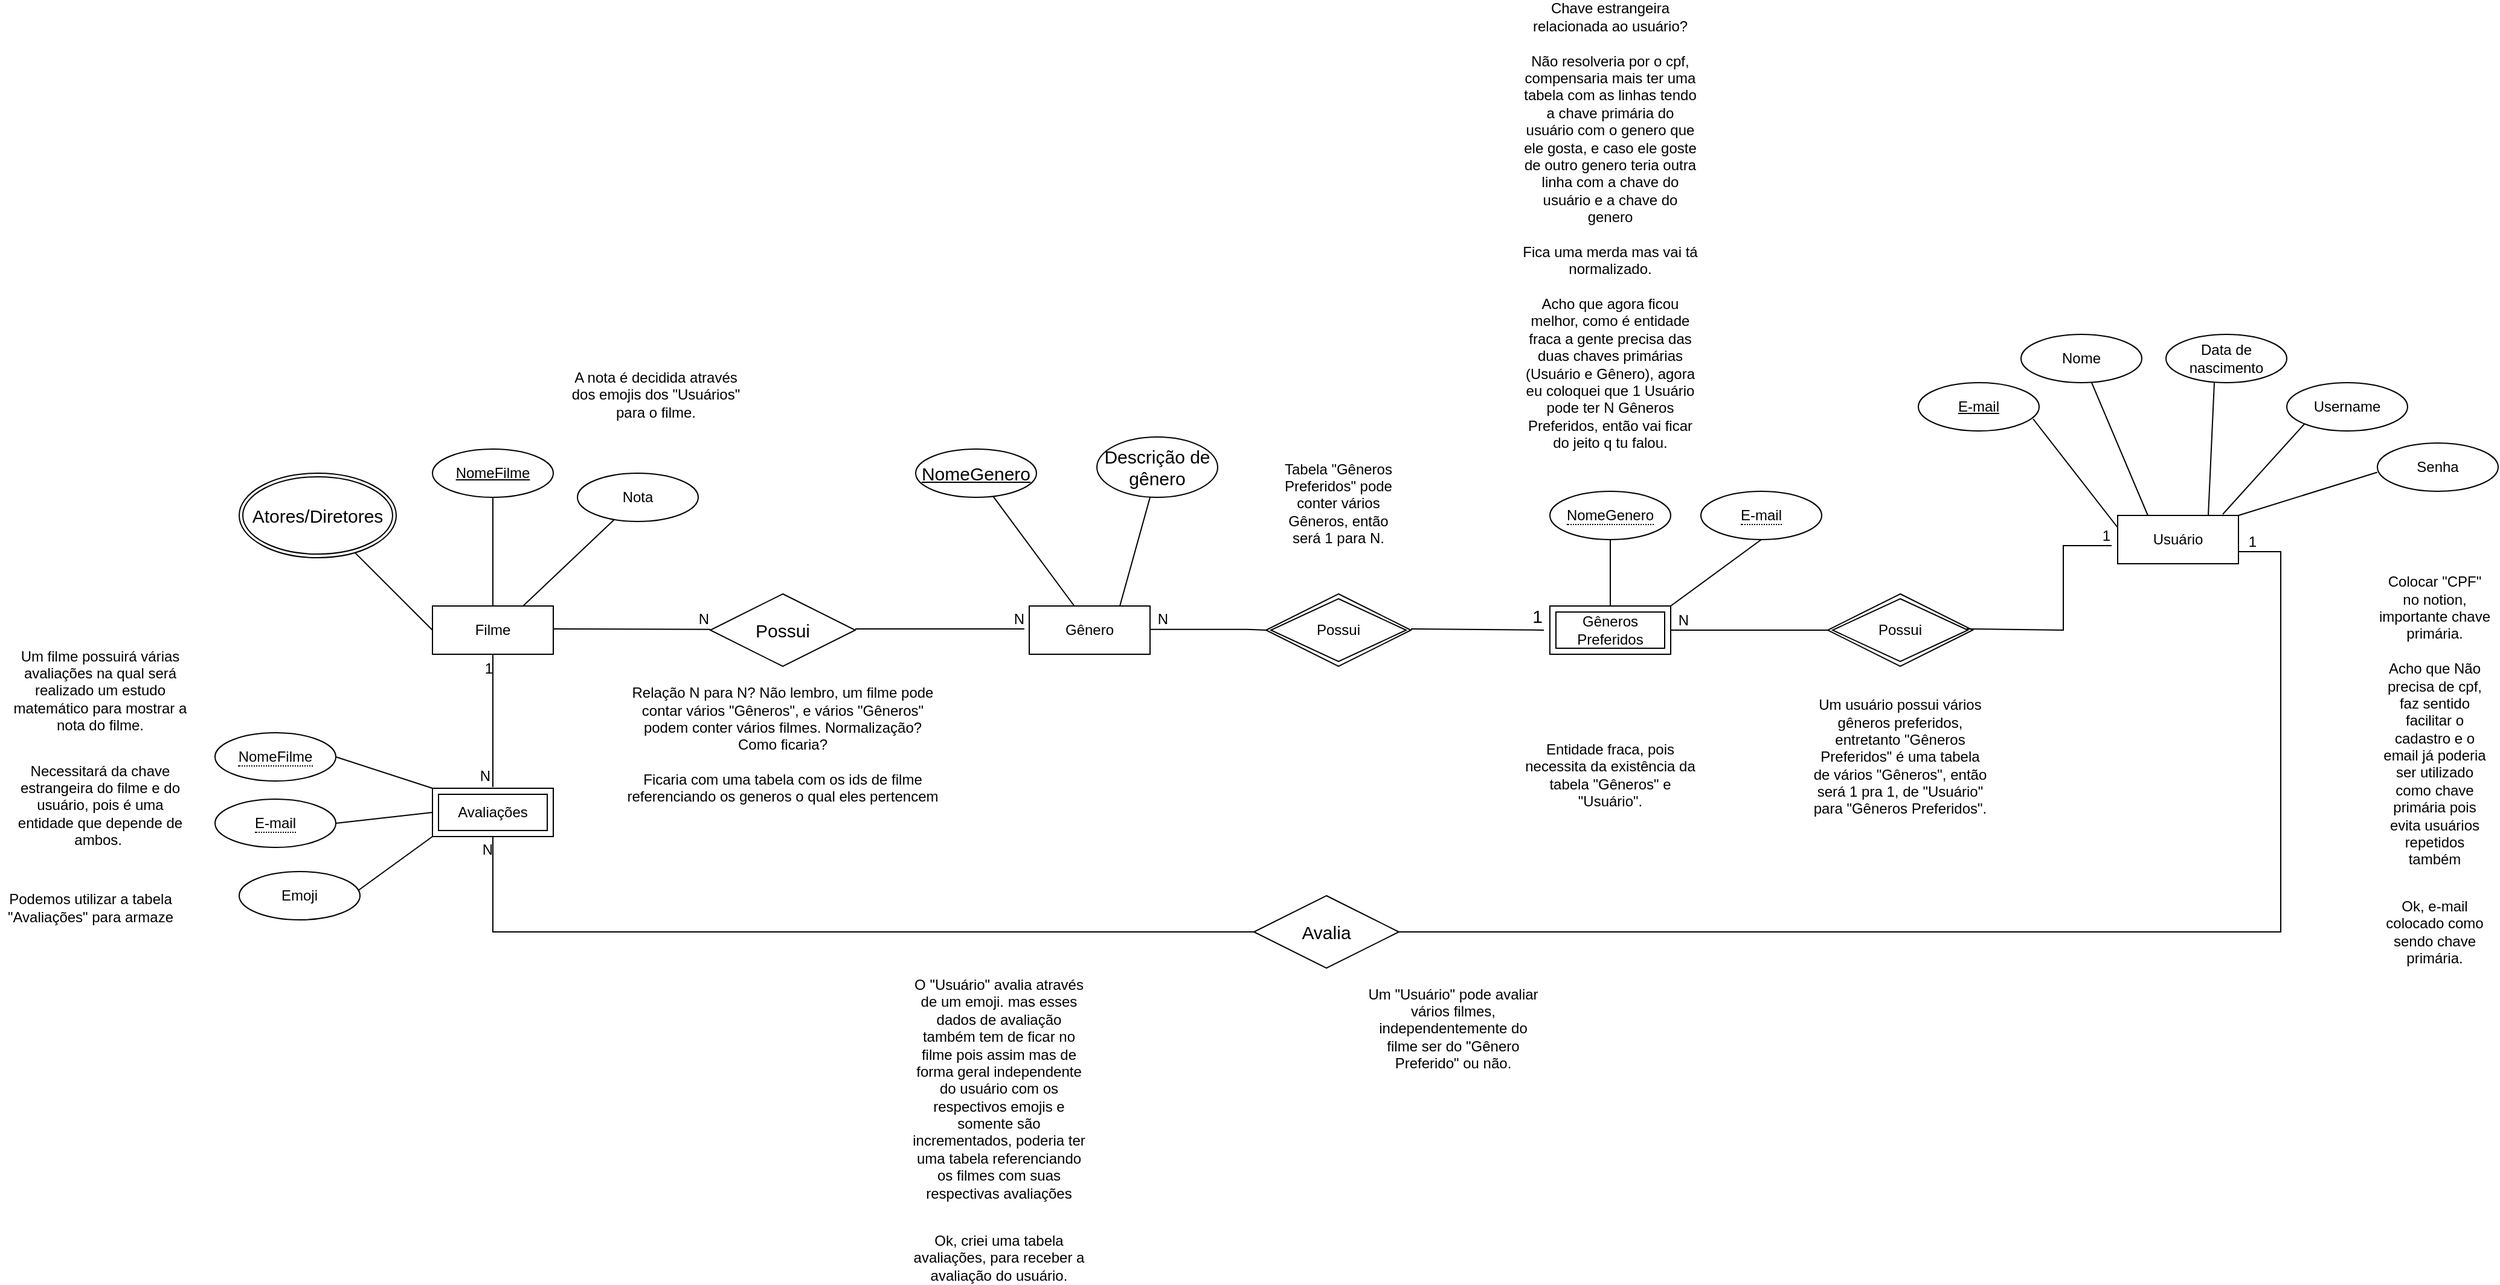 <mxfile version="13.7.9" type="github">
  <diagram id="0xa6XQxd06VCzED5pH2x" name="Page-1">
    <mxGraphModel dx="1865" dy="1749" grid="1" gridSize="10" guides="1" tooltips="1" connect="1" arrows="1" fold="1" page="1" pageScale="1" pageWidth="827" pageHeight="1169" math="0" shadow="0">
      <root>
        <mxCell id="0" />
        <mxCell id="1" parent="0" />
        <mxCell id="W5c56srnWiqUfJg9jJK2-87" value="Filme" style="whiteSpace=wrap;html=1;align=center;" parent="1" vertex="1">
          <mxGeometry x="-130" y="160" width="100" height="40" as="geometry" />
        </mxCell>
        <mxCell id="W5c56srnWiqUfJg9jJK2-88" value="Usuário" style="whiteSpace=wrap;html=1;align=center;" parent="1" vertex="1">
          <mxGeometry x="1265" y="85" width="100" height="40" as="geometry" />
        </mxCell>
        <mxCell id="W5c56srnWiqUfJg9jJK2-89" value="Gênero" style="whiteSpace=wrap;html=1;align=center;" parent="1" vertex="1">
          <mxGeometry x="364" y="160" width="100" height="40" as="geometry" />
        </mxCell>
        <mxCell id="W5c56srnWiqUfJg9jJK2-91" value="Tabela &quot;Gêneros Preferidos&quot; pode conter vários Gêneros, então será 1 para N." style="text;html=1;strokeColor=none;fillColor=none;align=center;verticalAlign=middle;whiteSpace=wrap;rounded=0;" parent="1" vertex="1">
          <mxGeometry x="570" y="65" width="100" height="20" as="geometry" />
        </mxCell>
        <mxCell id="W5c56srnWiqUfJg9jJK2-93" style="edgeStyle=orthogonalEdgeStyle;rounded=0;orthogonalLoop=1;jettySize=auto;html=1;exitX=0.5;exitY=1;exitDx=0;exitDy=0;" parent="1" edge="1">
          <mxGeometry relative="1" as="geometry">
            <mxPoint x="80" y="110" as="sourcePoint" />
            <mxPoint x="80" y="110" as="targetPoint" />
          </mxGeometry>
        </mxCell>
        <mxCell id="W5c56srnWiqUfJg9jJK2-95" value="Nome" style="ellipse;whiteSpace=wrap;html=1;align=center;" parent="1" vertex="1">
          <mxGeometry x="1185" y="-65" width="100" height="40" as="geometry" />
        </mxCell>
        <mxCell id="W5c56srnWiqUfJg9jJK2-96" value="Data de nascimento" style="ellipse;whiteSpace=wrap;html=1;align=center;" parent="1" vertex="1">
          <mxGeometry x="1305" y="-65" width="100" height="40" as="geometry" />
        </mxCell>
        <mxCell id="W5c56srnWiqUfJg9jJK2-97" value="Username" style="ellipse;whiteSpace=wrap;html=1;align=center;" parent="1" vertex="1">
          <mxGeometry x="1405" y="-25" width="100" height="40" as="geometry" />
        </mxCell>
        <mxCell id="W5c56srnWiqUfJg9jJK2-100" value="Senha" style="ellipse;whiteSpace=wrap;html=1;align=center;" parent="1" vertex="1">
          <mxGeometry x="1480" y="25" width="100" height="40" as="geometry" />
        </mxCell>
        <mxCell id="W5c56srnWiqUfJg9jJK2-105" style="edgeStyle=orthogonalEdgeStyle;rounded=0;orthogonalLoop=1;jettySize=auto;html=1;exitX=0.5;exitY=1;exitDx=0;exitDy=0;" parent="1" source="W5c56srnWiqUfJg9jJK2-96" target="W5c56srnWiqUfJg9jJK2-96" edge="1">
          <mxGeometry relative="1" as="geometry" />
        </mxCell>
        <mxCell id="W5c56srnWiqUfJg9jJK2-106" value="" style="endArrow=none;html=1;rounded=0;exitX=1;exitY=0.5;exitDx=0;exitDy=0;entryX=0;entryY=0.25;entryDx=0;entryDy=0;" parent="1" target="W5c56srnWiqUfJg9jJK2-88" edge="1">
          <mxGeometry relative="1" as="geometry">
            <mxPoint x="1195" y="5" as="sourcePoint" />
            <mxPoint x="1315" y="65" as="targetPoint" />
          </mxGeometry>
        </mxCell>
        <mxCell id="W5c56srnWiqUfJg9jJK2-107" value="" style="endArrow=none;html=1;rounded=0;entryX=0.25;entryY=0;entryDx=0;entryDy=0;" parent="1" source="W5c56srnWiqUfJg9jJK2-95" target="W5c56srnWiqUfJg9jJK2-88" edge="1">
          <mxGeometry relative="1" as="geometry">
            <mxPoint x="1185" y="5" as="sourcePoint" />
            <mxPoint x="1285" y="55" as="targetPoint" />
          </mxGeometry>
        </mxCell>
        <mxCell id="W5c56srnWiqUfJg9jJK2-109" value="" style="endArrow=none;html=1;rounded=0;exitX=1;exitY=0.5;exitDx=0;exitDy=0;entryX=0.75;entryY=0;entryDx=0;entryDy=0;" parent="1" target="W5c56srnWiqUfJg9jJK2-88" edge="1">
          <mxGeometry relative="1" as="geometry">
            <mxPoint x="1345" y="-25" as="sourcePoint" />
            <mxPoint x="1445" y="25" as="targetPoint" />
          </mxGeometry>
        </mxCell>
        <mxCell id="W5c56srnWiqUfJg9jJK2-111" value="" style="endArrow=none;html=1;rounded=0;exitX=1;exitY=0;exitDx=0;exitDy=0;entryX=0;entryY=1;entryDx=0;entryDy=0;" parent="1" source="W5c56srnWiqUfJg9jJK2-88" edge="1">
          <mxGeometry relative="1" as="geometry">
            <mxPoint x="1365" y="35" as="sourcePoint" />
            <mxPoint x="1479.883" y="49.237" as="targetPoint" />
          </mxGeometry>
        </mxCell>
        <mxCell id="W5c56srnWiqUfJg9jJK2-112" value="" style="endArrow=none;html=1;rounded=0;entryX=0;entryY=1;entryDx=0;entryDy=0;exitX=0.87;exitY=-0.025;exitDx=0;exitDy=0;exitPerimeter=0;" parent="1" source="W5c56srnWiqUfJg9jJK2-88" target="W5c56srnWiqUfJg9jJK2-97" edge="1">
          <mxGeometry relative="1" as="geometry">
            <mxPoint x="1335" y="10" as="sourcePoint" />
            <mxPoint x="1435" y="60" as="targetPoint" />
            <Array as="points" />
          </mxGeometry>
        </mxCell>
        <mxCell id="W5c56srnWiqUfJg9jJK2-116" value="" style="edgeStyle=entityRelationEdgeStyle;fontSize=12;html=1;endArrow=ERoneToMany;startArrow=ERmandOne;targetPerimeterSpacing=0;sketch=0;rounded=0;strokeColor=none;" parent="1" edge="1">
          <mxGeometry width="100" height="100" relative="1" as="geometry">
            <mxPoint x="855" y="225" as="sourcePoint" />
            <mxPoint x="805" y="425" as="targetPoint" />
          </mxGeometry>
        </mxCell>
        <mxCell id="W5c56srnWiqUfJg9jJK2-118" value="Um usuário possui vários gêneros preferidos, entretanto &quot;Gêneros Preferidos&quot; é uma tabela de vários &quot;Gêneros&quot;, então será 1 pra 1, de &quot;Usuário&quot; para &quot;Gêneros Preferidos&quot;." style="text;html=1;strokeColor=none;fillColor=none;align=center;verticalAlign=middle;whiteSpace=wrap;rounded=0;" parent="1" vertex="1">
          <mxGeometry x="1010" y="275" width="150" height="20" as="geometry" />
        </mxCell>
        <mxCell id="W5c56srnWiqUfJg9jJK2-125" value="Nota" style="ellipse;whiteSpace=wrap;html=1;align=center;" parent="1" vertex="1">
          <mxGeometry x="-10" y="50" width="100" height="40" as="geometry" />
        </mxCell>
        <mxCell id="W5c56srnWiqUfJg9jJK2-128" value="NomeFilme" style="ellipse;whiteSpace=wrap;html=1;align=center;fontStyle=4;" parent="1" vertex="1">
          <mxGeometry x="-130" y="30" width="100" height="40" as="geometry" />
        </mxCell>
        <mxCell id="W5c56srnWiqUfJg9jJK2-129" value="" style="endArrow=none;html=1;rounded=0;strokeColor=#000000;exitX=0.5;exitY=1;exitDx=0;exitDy=0;" parent="1" source="W5c56srnWiqUfJg9jJK2-128" target="W5c56srnWiqUfJg9jJK2-87" edge="1">
          <mxGeometry relative="1" as="geometry">
            <mxPoint x="-210" y="120" as="sourcePoint" />
            <mxPoint x="-50" y="120" as="targetPoint" />
          </mxGeometry>
        </mxCell>
        <mxCell id="W5c56srnWiqUfJg9jJK2-130" value="" style="endArrow=none;html=1;rounded=0;strokeColor=#000000;entryX=0.75;entryY=0;entryDx=0;entryDy=0;" parent="1" source="W5c56srnWiqUfJg9jJK2-125" target="W5c56srnWiqUfJg9jJK2-87" edge="1">
          <mxGeometry relative="1" as="geometry">
            <mxPoint x="-140" y="100" as="sourcePoint" />
            <mxPoint x="-85.556" y="170" as="targetPoint" />
            <Array as="points" />
          </mxGeometry>
        </mxCell>
        <mxCell id="W5c56srnWiqUfJg9jJK2-137" value="Gêneros Preferidos" style="shape=ext;margin=3;double=1;whiteSpace=wrap;html=1;align=center;" parent="1" vertex="1">
          <mxGeometry x="795" y="160" width="100" height="40" as="geometry" />
        </mxCell>
        <mxCell id="W5c56srnWiqUfJg9jJK2-138" value="Entidade fraca, pois necessita da existência da tabela &quot;Gêneros&quot; e &quot;Usuário&quot;." style="text;html=1;strokeColor=none;fillColor=none;align=center;verticalAlign=middle;whiteSpace=wrap;rounded=0;" parent="1" vertex="1">
          <mxGeometry x="770" y="285" width="150" height="30" as="geometry" />
        </mxCell>
        <mxCell id="W5c56srnWiqUfJg9jJK2-139" style="edgeStyle=orthogonalEdgeStyle;rounded=0;sketch=0;jumpStyle=none;orthogonalLoop=1;jettySize=auto;html=1;exitX=0.5;exitY=1;exitDx=0;exitDy=0;startArrow=ERoneToMany;startFill=0;targetPerimeterSpacing=0;strokeColor=#000000;" parent="1" edge="1">
          <mxGeometry relative="1" as="geometry">
            <mxPoint x="1020" y="355" as="sourcePoint" />
            <mxPoint x="1020" y="355" as="targetPoint" />
          </mxGeometry>
        </mxCell>
        <mxCell id="W5c56srnWiqUfJg9jJK2-145" value="Possui" style="shape=rhombus;double=1;perimeter=rhombusPerimeter;whiteSpace=wrap;html=1;align=center;" parent="1" vertex="1">
          <mxGeometry x="1025" y="150" width="120" height="60" as="geometry" />
        </mxCell>
        <mxCell id="W5c56srnWiqUfJg9jJK2-147" value="&lt;span style=&quot;border-bottom: 1px dotted&quot;&gt;E-mail&lt;/span&gt;" style="ellipse;whiteSpace=wrap;html=1;align=center;" parent="1" vertex="1">
          <mxGeometry x="920" y="65" width="100" height="40" as="geometry" />
        </mxCell>
        <mxCell id="W5c56srnWiqUfJg9jJK2-148" value="" style="endArrow=none;html=1;rounded=0;strokeColor=#000000;strokeWidth=1;entryX=1;entryY=0;entryDx=0;entryDy=0;exitX=0.5;exitY=1;exitDx=0;exitDy=0;" parent="1" source="W5c56srnWiqUfJg9jJK2-147" target="W5c56srnWiqUfJg9jJK2-137" edge="1">
          <mxGeometry relative="1" as="geometry">
            <mxPoint x="795" y="90" as="sourcePoint" />
            <mxPoint x="955" y="90" as="targetPoint" />
          </mxGeometry>
        </mxCell>
        <mxCell id="W5c56srnWiqUfJg9jJK2-149" value="Chave estrangeira relacionada ao usuário?&lt;br&gt;&lt;br&gt;Não resolveria por o cpf, compensaria mais ter uma tabela com as linhas tendo a chave primária do usuário com o genero que ele gosta, e caso ele goste de outro genero teria outra linha com a chave do usuário e a chave do genero&lt;br&gt;&lt;br&gt;Fica uma merda mas vai tá normalizado.&lt;br&gt;&lt;br&gt;Acho que agora ficou melhor, como é entidade fraca a gente precisa das duas chaves primárias (Usuário e Gênero), agora eu coloquei que 1 Usuário pode ter N Gêneros Preferidos, então vai ficar do jeito q tu falou." style="text;html=1;strokeColor=none;fillColor=none;align=center;verticalAlign=middle;whiteSpace=wrap;rounded=0;" parent="1" vertex="1">
          <mxGeometry x="770" y="-170" width="150" height="30" as="geometry" />
        </mxCell>
        <mxCell id="W5c56srnWiqUfJg9jJK2-150" value="Possui" style="shape=rhombus;double=1;perimeter=rhombusPerimeter;whiteSpace=wrap;html=1;align=center;" parent="1" vertex="1">
          <mxGeometry x="560" y="150" width="120" height="60" as="geometry" />
        </mxCell>
        <mxCell id="W5c56srnWiqUfJg9jJK2-151" value="" style="endArrow=none;html=1;rounded=0;strokeColor=#000000;strokeWidth=1;" parent="1" edge="1">
          <mxGeometry relative="1" as="geometry">
            <mxPoint x="680" y="179" as="sourcePoint" />
            <mxPoint x="790" y="180" as="targetPoint" />
          </mxGeometry>
        </mxCell>
        <mxCell id="W5c56srnWiqUfJg9jJK2-152" value="1" style="resizable=0;html=1;align=right;verticalAlign=bottom;fontSize=15;" parent="W5c56srnWiqUfJg9jJK2-151" connectable="0" vertex="1">
          <mxGeometry x="1" relative="1" as="geometry">
            <mxPoint as="offset" />
          </mxGeometry>
        </mxCell>
        <mxCell id="W5c56srnWiqUfJg9jJK2-153" value="" style="endArrow=none;html=1;rounded=0;strokeColor=#000000;strokeWidth=1;entryX=0;entryY=0.5;entryDx=0;entryDy=0;" parent="1" target="W5c56srnWiqUfJg9jJK2-150" edge="1">
          <mxGeometry relative="1" as="geometry">
            <mxPoint x="464" y="179.33" as="sourcePoint" />
            <mxPoint x="550" y="179" as="targetPoint" />
            <Array as="points">
              <mxPoint x="544" y="179.33" />
            </Array>
          </mxGeometry>
        </mxCell>
        <mxCell id="W5c56srnWiqUfJg9jJK2-154" value="N" style="resizable=0;html=1;align=right;verticalAlign=bottom;" parent="W5c56srnWiqUfJg9jJK2-153" connectable="0" vertex="1">
          <mxGeometry x="1" relative="1" as="geometry">
            <mxPoint x="-79.99" as="offset" />
          </mxGeometry>
        </mxCell>
        <mxCell id="W5c56srnWiqUfJg9jJK2-156" value="" style="endArrow=none;html=1;rounded=0;strokeColor=#000000;strokeWidth=1;entryX=0;entryY=0.5;entryDx=0;entryDy=0;exitX=1;exitY=0.5;exitDx=0;exitDy=0;" parent="1" source="W5c56srnWiqUfJg9jJK2-137" target="W5c56srnWiqUfJg9jJK2-145" edge="1">
          <mxGeometry relative="1" as="geometry">
            <mxPoint x="860" y="195" as="sourcePoint" />
            <mxPoint x="1020" y="195" as="targetPoint" />
          </mxGeometry>
        </mxCell>
        <mxCell id="W5c56srnWiqUfJg9jJK2-157" value="N" style="resizable=0;html=1;align=right;verticalAlign=bottom;" parent="W5c56srnWiqUfJg9jJK2-156" connectable="0" vertex="1">
          <mxGeometry x="1" relative="1" as="geometry">
            <mxPoint x="-115" as="offset" />
          </mxGeometry>
        </mxCell>
        <mxCell id="W5c56srnWiqUfJg9jJK2-158" value="" style="endArrow=none;html=1;rounded=0;strokeColor=#000000;strokeWidth=1;" parent="1" edge="1">
          <mxGeometry relative="1" as="geometry">
            <mxPoint x="1140" y="179" as="sourcePoint" />
            <mxPoint x="1260" y="110" as="targetPoint" />
            <Array as="points">
              <mxPoint x="1220" y="180" />
              <mxPoint x="1220" y="110" />
            </Array>
          </mxGeometry>
        </mxCell>
        <mxCell id="W5c56srnWiqUfJg9jJK2-159" value="1" style="resizable=0;html=1;align=right;verticalAlign=bottom;" parent="W5c56srnWiqUfJg9jJK2-158" connectable="0" vertex="1">
          <mxGeometry x="1" relative="1" as="geometry" />
        </mxCell>
        <mxCell id="W5c56srnWiqUfJg9jJK2-160" value="Possui" style="shape=rhombus;perimeter=rhombusPerimeter;whiteSpace=wrap;html=1;align=center;fontSize=15;" parent="1" vertex="1">
          <mxGeometry x="100" y="150" width="120" height="60" as="geometry" />
        </mxCell>
        <mxCell id="W5c56srnWiqUfJg9jJK2-161" value="" style="endArrow=none;html=1;rounded=0;strokeColor=#000000;strokeWidth=1;fontSize=15;" parent="1" edge="1">
          <mxGeometry relative="1" as="geometry">
            <mxPoint x="220" y="179" as="sourcePoint" />
            <mxPoint x="360" y="179" as="targetPoint" />
          </mxGeometry>
        </mxCell>
        <mxCell id="W5c56srnWiqUfJg9jJK2-162" value="N" style="resizable=0;html=1;align=right;verticalAlign=bottom;" parent="W5c56srnWiqUfJg9jJK2-161" connectable="0" vertex="1">
          <mxGeometry x="1" relative="1" as="geometry" />
        </mxCell>
        <mxCell id="W5c56srnWiqUfJg9jJK2-163" value="" style="endArrow=none;html=1;rounded=0;strokeColor=#000000;strokeWidth=1;fontSize=15;" parent="1" edge="1">
          <mxGeometry relative="1" as="geometry">
            <mxPoint x="-30" y="179" as="sourcePoint" />
            <mxPoint x="100" y="179.33" as="targetPoint" />
          </mxGeometry>
        </mxCell>
        <mxCell id="W5c56srnWiqUfJg9jJK2-164" value="N" style="resizable=0;html=1;align=right;verticalAlign=bottom;" parent="W5c56srnWiqUfJg9jJK2-163" connectable="0" vertex="1">
          <mxGeometry x="1" relative="1" as="geometry" />
        </mxCell>
        <mxCell id="W5c56srnWiqUfJg9jJK2-165" value="Relação N para N? Não lembro, um filme pode contar vários &quot;Gêneros&quot;, e vários &quot;Gêneros&quot; podem conter vários filmes. Normalização? Como ficaria?&lt;br&gt;&lt;br&gt;Ficaria com uma tabela com os ids de filme referenciando os generos o qual eles pertencem" style="text;html=1;strokeColor=none;fillColor=none;align=center;verticalAlign=middle;whiteSpace=wrap;rounded=0;" parent="1" vertex="1">
          <mxGeometry x="30" y="265" width="260" height="20" as="geometry" />
        </mxCell>
        <mxCell id="W5c56srnWiqUfJg9jJK2-168" value="Colocar &quot;CPF&quot; no notion, importante chave primária.&lt;br&gt;&lt;br&gt;Acho que Não precisa de cpf, faz sentido facilitar o cadastro e o email já poderia ser utilizado como chave primária pois evita usuários repetidos também&lt;br&gt;" style="text;html=1;strokeColor=none;fillColor=none;align=center;verticalAlign=middle;whiteSpace=wrap;rounded=0;" parent="1" vertex="1">
          <mxGeometry x="1480" y="245" width="95" height="20" as="geometry" />
        </mxCell>
        <mxCell id="W5c56srnWiqUfJg9jJK2-169" value="NomeGenero" style="ellipse;whiteSpace=wrap;html=1;align=center;fontStyle=4;fontSize=15;" parent="1" vertex="1">
          <mxGeometry x="270" y="30" width="100" height="40" as="geometry" />
        </mxCell>
        <mxCell id="W5c56srnWiqUfJg9jJK2-170" value="Descrição de gênero" style="ellipse;whiteSpace=wrap;html=1;align=center;fontSize=15;" parent="1" vertex="1">
          <mxGeometry x="420" y="20" width="100" height="50" as="geometry" />
        </mxCell>
        <mxCell id="W5c56srnWiqUfJg9jJK2-172" value="" style="endArrow=none;html=1;rounded=0;strokeColor=#000000;strokeWidth=1;fontSize=15;entryX=0.373;entryY=0;entryDx=0;entryDy=0;entryPerimeter=0;" parent="1" source="W5c56srnWiqUfJg9jJK2-169" target="W5c56srnWiqUfJg9jJK2-89" edge="1">
          <mxGeometry relative="1" as="geometry">
            <mxPoint x="100" as="sourcePoint" />
            <mxPoint x="260" as="targetPoint" />
          </mxGeometry>
        </mxCell>
        <mxCell id="W5c56srnWiqUfJg9jJK2-173" value="" style="endArrow=none;html=1;rounded=0;strokeColor=#000000;strokeWidth=1;fontSize=15;entryX=0.75;entryY=0;entryDx=0;entryDy=0;" parent="1" target="W5c56srnWiqUfJg9jJK2-89" edge="1">
          <mxGeometry relative="1" as="geometry">
            <mxPoint x="464.005" y="70.005" as="sourcePoint" />
            <mxPoint x="531.26" y="160.81" as="targetPoint" />
          </mxGeometry>
        </mxCell>
        <mxCell id="W5c56srnWiqUfJg9jJK2-175" value="Avalia" style="shape=rhombus;perimeter=rhombusPerimeter;whiteSpace=wrap;html=1;align=center;fontSize=15;" parent="1" vertex="1">
          <mxGeometry x="550" y="400" width="120" height="60" as="geometry" />
        </mxCell>
        <mxCell id="W5c56srnWiqUfJg9jJK2-176" value="" style="endArrow=none;html=1;rounded=0;strokeColor=#000000;strokeWidth=1;fontSize=15;exitX=1;exitY=0.5;exitDx=0;exitDy=0;entryX=1;entryY=0.75;entryDx=0;entryDy=0;" parent="1" source="W5c56srnWiqUfJg9jJK2-175" target="W5c56srnWiqUfJg9jJK2-88" edge="1">
          <mxGeometry relative="1" as="geometry">
            <mxPoint x="710" y="429.33" as="sourcePoint" />
            <mxPoint x="1410" y="120" as="targetPoint" />
            <Array as="points">
              <mxPoint x="1400" y="430" />
              <mxPoint x="1400" y="115" />
            </Array>
          </mxGeometry>
        </mxCell>
        <mxCell id="W5c56srnWiqUfJg9jJK2-177" value="1" style="resizable=0;html=1;align=right;verticalAlign=bottom;" parent="W5c56srnWiqUfJg9jJK2-176" connectable="0" vertex="1">
          <mxGeometry x="1" relative="1" as="geometry">
            <mxPoint x="15" as="offset" />
          </mxGeometry>
        </mxCell>
        <mxCell id="W5c56srnWiqUfJg9jJK2-178" value="Um &quot;Usuário&quot; pode avaliar vários filmes, independentemente do filme ser do &quot;Gênero Preferido&quot; ou não." style="text;html=1;strokeColor=none;fillColor=none;align=center;verticalAlign=middle;whiteSpace=wrap;rounded=0;" parent="1" vertex="1">
          <mxGeometry x="640" y="500" width="150" height="20" as="geometry" />
        </mxCell>
        <mxCell id="W5c56srnWiqUfJg9jJK2-179" value="" style="endArrow=none;html=1;rounded=0;strokeColor=#000000;strokeWidth=1;fontSize=15;entryX=0;entryY=0.5;entryDx=0;entryDy=0;" parent="1" target="W5c56srnWiqUfJg9jJK2-175" edge="1">
          <mxGeometry relative="1" as="geometry">
            <mxPoint x="-80" y="430" as="sourcePoint" />
            <mxPoint x="464" y="429.33" as="targetPoint" />
            <Array as="points">
              <mxPoint x="-80" y="350" />
              <mxPoint x="-80" y="430" />
            </Array>
          </mxGeometry>
        </mxCell>
        <mxCell id="W5c56srnWiqUfJg9jJK2-181" value="O &quot;Usuário&quot; avalia através de um emoji. mas esses dados de avaliação também tem de ficar no filme pois assim mas de forma geral independente do usuário com os respectivos emojis e somente são incrementados, poderia ter uma tabela referenciando os filmes com suas respectivas avaliações" style="text;html=1;strokeColor=none;fillColor=none;align=center;verticalAlign=middle;whiteSpace=wrap;rounded=0;" parent="1" vertex="1">
          <mxGeometry x="264" y="550" width="150" height="20" as="geometry" />
        </mxCell>
        <mxCell id="W5c56srnWiqUfJg9jJK2-182" value="A nota é decidida através dos emojis dos &quot;Usuários&quot; para o filme." style="text;html=1;strokeColor=none;fillColor=none;align=center;verticalAlign=middle;whiteSpace=wrap;rounded=0;" parent="1" vertex="1">
          <mxGeometry x="-20" y="-25" width="150" height="20" as="geometry" />
        </mxCell>
        <mxCell id="W5c56srnWiqUfJg9jJK2-183" value="Atores/Diretores" style="ellipse;shape=doubleEllipse;margin=3;whiteSpace=wrap;html=1;align=center;fontSize=15;" parent="1" vertex="1">
          <mxGeometry x="-290" y="50" width="130" height="70" as="geometry" />
        </mxCell>
        <mxCell id="W5c56srnWiqUfJg9jJK2-185" value="" style="endArrow=none;html=1;rounded=0;strokeColor=#000000;strokeWidth=1;fontSize=15;entryX=0;entryY=0.5;entryDx=0;entryDy=0;" parent="1" source="W5c56srnWiqUfJg9jJK2-183" target="W5c56srnWiqUfJg9jJK2-87" edge="1">
          <mxGeometry relative="1" as="geometry">
            <mxPoint x="-305" y="180" as="sourcePoint" />
            <mxPoint x="-145" y="180" as="targetPoint" />
          </mxGeometry>
        </mxCell>
        <mxCell id="sbRYQMaYCzekH6Nd8PXY-3" value="" style="endArrow=none;html=1;rounded=0;strokeColor=#000000;strokeWidth=1;fontSize=15;entryX=0.5;entryY=1;entryDx=0;entryDy=0;exitX=0.5;exitY=0;exitDx=0;exitDy=0;exitPerimeter=0;" edge="1" parent="1" target="W5c56srnWiqUfJg9jJK2-87">
          <mxGeometry relative="1" as="geometry">
            <mxPoint x="-80" y="310" as="sourcePoint" />
            <mxPoint x="-80.5" y="210" as="targetPoint" />
            <Array as="points" />
          </mxGeometry>
        </mxCell>
        <mxCell id="sbRYQMaYCzekH6Nd8PXY-4" value="1" style="resizable=0;html=1;align=right;verticalAlign=bottom;" connectable="0" vertex="1" parent="sbRYQMaYCzekH6Nd8PXY-3">
          <mxGeometry x="1" relative="1" as="geometry">
            <mxPoint y="20" as="offset" />
          </mxGeometry>
        </mxCell>
        <mxCell id="sbRYQMaYCzekH6Nd8PXY-5" value="N" style="resizable=0;html=1;align=right;verticalAlign=bottom;" connectable="0" vertex="1" parent="1">
          <mxGeometry x="139.999" y="320.0" as="geometry">
            <mxPoint x="-221" y="-11" as="offset" />
          </mxGeometry>
        </mxCell>
        <mxCell id="sbRYQMaYCzekH6Nd8PXY-6" value="Ok, criei uma tabela avaliações, para receber a avaliação do usuário." style="text;html=1;strokeColor=none;fillColor=none;align=center;verticalAlign=middle;whiteSpace=wrap;rounded=0;" vertex="1" parent="1">
          <mxGeometry x="264" y="690" width="150" height="20" as="geometry" />
        </mxCell>
        <mxCell id="sbRYQMaYCzekH6Nd8PXY-9" value="Um filme possuirá várias avaliações na qual será realizado um estudo matemático para mostrar a nota do filme." style="text;html=1;strokeColor=none;fillColor=none;align=center;verticalAlign=middle;whiteSpace=wrap;rounded=0;" vertex="1" parent="1">
          <mxGeometry x="-480" y="220" width="150" height="20" as="geometry" />
        </mxCell>
        <mxCell id="sbRYQMaYCzekH6Nd8PXY-10" value="E-mail" style="ellipse;whiteSpace=wrap;html=1;align=center;fontStyle=4;" vertex="1" parent="1">
          <mxGeometry x="1100" y="-25" width="100" height="40" as="geometry" />
        </mxCell>
        <mxCell id="sbRYQMaYCzekH6Nd8PXY-11" value="Ok, e-mail colocado como sendo chave primária." style="text;html=1;strokeColor=none;fillColor=none;align=center;verticalAlign=middle;whiteSpace=wrap;rounded=0;" vertex="1" parent="1">
          <mxGeometry x="1480" y="420" width="95" height="20" as="geometry" />
        </mxCell>
        <mxCell id="sbRYQMaYCzekH6Nd8PXY-12" value="Necessitará da chave estrangeira do filme e do usuário, pois é uma entidade que depende de ambos.&amp;nbsp;" style="text;html=1;strokeColor=none;fillColor=none;align=center;verticalAlign=middle;whiteSpace=wrap;rounded=0;" vertex="1" parent="1">
          <mxGeometry x="-480" y="315" width="150" height="20" as="geometry" />
        </mxCell>
        <mxCell id="sbRYQMaYCzekH6Nd8PXY-13" value="N" style="resizable=0;html=1;align=right;verticalAlign=bottom;" connectable="0" vertex="1" parent="1">
          <mxGeometry x="-80" y="370" as="geometry" />
        </mxCell>
        <mxCell id="sbRYQMaYCzekH6Nd8PXY-14" value="Avaliações" style="shape=ext;margin=3;double=1;whiteSpace=wrap;html=1;align=center;" vertex="1" parent="1">
          <mxGeometry x="-130" y="311" width="100" height="40" as="geometry" />
        </mxCell>
        <mxCell id="sbRYQMaYCzekH6Nd8PXY-15" value="&lt;span style=&quot;border-bottom: 1px dotted&quot;&gt;NomeFilme&lt;/span&gt;" style="ellipse;whiteSpace=wrap;html=1;align=center;" vertex="1" parent="1">
          <mxGeometry x="-310" y="265" width="100" height="40" as="geometry" />
        </mxCell>
        <mxCell id="sbRYQMaYCzekH6Nd8PXY-17" value="" style="endArrow=none;html=1;rounded=0;entryX=0;entryY=0;entryDx=0;entryDy=0;exitX=1;exitY=0.5;exitDx=0;exitDy=0;" edge="1" parent="1" source="sbRYQMaYCzekH6Nd8PXY-15" target="sbRYQMaYCzekH6Nd8PXY-14">
          <mxGeometry relative="1" as="geometry">
            <mxPoint x="-290" y="200" as="sourcePoint" />
            <mxPoint x="-130" y="200" as="targetPoint" />
          </mxGeometry>
        </mxCell>
        <mxCell id="sbRYQMaYCzekH6Nd8PXY-19" value="" style="endArrow=none;html=1;rounded=0;entryX=0;entryY=1;entryDx=0;entryDy=0;exitX=0.948;exitY=0.3;exitDx=0;exitDy=0;exitPerimeter=0;" edge="1" parent="1" target="sbRYQMaYCzekH6Nd8PXY-14">
          <mxGeometry relative="1" as="geometry">
            <mxPoint x="-200.2" y="402" as="sourcePoint" />
            <mxPoint x="-120" y="420" as="targetPoint" />
            <Array as="points" />
          </mxGeometry>
        </mxCell>
        <mxCell id="sbRYQMaYCzekH6Nd8PXY-21" value="&lt;span style=&quot;border-bottom: 1px dotted&quot;&gt;E-mail&lt;/span&gt;" style="ellipse;whiteSpace=wrap;html=1;align=center;" vertex="1" parent="1">
          <mxGeometry x="-310" y="320" width="100" height="40" as="geometry" />
        </mxCell>
        <mxCell id="sbRYQMaYCzekH6Nd8PXY-22" value="" style="endArrow=none;html=1;rounded=0;entryX=0;entryY=0.5;entryDx=0;entryDy=0;exitX=1;exitY=0.5;exitDx=0;exitDy=0;" edge="1" parent="1" source="sbRYQMaYCzekH6Nd8PXY-21" target="sbRYQMaYCzekH6Nd8PXY-14">
          <mxGeometry relative="1" as="geometry">
            <mxPoint x="-190.2" y="412" as="sourcePoint" />
            <mxPoint x="-120" y="361" as="targetPoint" />
            <Array as="points" />
          </mxGeometry>
        </mxCell>
        <mxCell id="sbRYQMaYCzekH6Nd8PXY-23" value="&lt;span style=&quot;border-bottom: 1px dotted&quot;&gt;NomeGenero&lt;/span&gt;" style="ellipse;whiteSpace=wrap;html=1;align=center;" vertex="1" parent="1">
          <mxGeometry x="795" y="65" width="100" height="40" as="geometry" />
        </mxCell>
        <mxCell id="sbRYQMaYCzekH6Nd8PXY-24" value="" style="endArrow=none;html=1;rounded=0;strokeColor=#000000;strokeWidth=1;exitX=0.5;exitY=1;exitDx=0;exitDy=0;" edge="1" parent="1" source="sbRYQMaYCzekH6Nd8PXY-23" target="W5c56srnWiqUfJg9jJK2-137">
          <mxGeometry relative="1" as="geometry">
            <mxPoint x="940" y="105" as="sourcePoint" />
            <mxPoint x="855" y="170" as="targetPoint" />
          </mxGeometry>
        </mxCell>
        <mxCell id="sbRYQMaYCzekH6Nd8PXY-25" value="Emoji" style="ellipse;whiteSpace=wrap;html=1;align=center;" vertex="1" parent="1">
          <mxGeometry x="-290" y="380" width="100" height="40" as="geometry" />
        </mxCell>
        <mxCell id="sbRYQMaYCzekH6Nd8PXY-27" value="Podemos utilizar a tabela &quot;Avaliações&quot; para armaze" style="text;html=1;strokeColor=none;fillColor=none;align=center;verticalAlign=middle;whiteSpace=wrap;rounded=0;" vertex="1" parent="1">
          <mxGeometry x="-488" y="400" width="150" height="20" as="geometry" />
        </mxCell>
      </root>
    </mxGraphModel>
  </diagram>
</mxfile>
